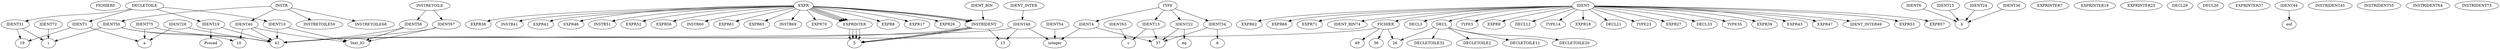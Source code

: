 // Arbre
digraph {
	FICHIER0 [label=FICHIER0]
	36 [label=36]
	FICHIER -> 36
	49 [label=49]
	FICHIER -> 49
	41 [label=41]
	FICHIER -> 41
	26 [label=26]
	FICHIER -> 26
	IDENT1 [label=IDENT1]
	IDENT -> FICHIER
	a [label=a]
	IDENT1 -> a
	19 [label=19]
	IDENT1 -> 19
	DECLETOILE2 [label=DECLETOILE2]
	DECLETOILE -> IDENT1
	DECL3 [label=DECL3]
	DECL -> DECLETOILE2
	IDENT4 [label=IDENT4]
	IDENT -> DECL3
	integer [label=integer]
	IDENT4 -> integer
	37 [label=37]
	IDENT4 -> 37
	TYPE5 [label=TYPE5]
	TYPE -> IDENT4
	IDENT6 [label=IDENT6]
	IDENT -> TYPE5
	b [label=b]
	IDENT6 -> b
	EXPRINTER7 [label=EXPRINTER7]
	5 [label=5]
	EXPRINTER -> 5
	EXPR8 [label=EXPR8]
	EXPR -> EXPRINTER
	EXPR9 [label=EXPR9]
	EXPR -> EXPR8
	IDENT10 [label=IDENT10]
	IDENT -> EXPR9
	Text_IO [label=Text_IO]
	IDENT10 -> Text_IO
	41 [label=41]
	IDENT10 -> 41
	DECLETOILE11 [label=DECLETOILE11]
	DECLETOILE -> IDENT10
	DECL12 [label=DECL12]
	DECL -> DECLETOILE11
	IDENT13 [label=IDENT13]
	IDENT -> DECL12
	c [label=c]
	IDENT13 -> c
	37 [label=37]
	IDENT13 -> 37
	TYPE14 [label=TYPE14]
	TYPE -> IDENT13
	IDENT15 [label=IDENT15]
	IDENT -> TYPE14
	b [label=b]
	IDENT15 -> b
	EXPRINTER16 [label=EXPRINTER16]
	5 [label=5]
	EXPRINTER -> 5
	EXPR17 [label=EXPR17]
	EXPR -> EXPRINTER
	EXPR18 [label=EXPR18]
	EXPR -> EXPR17
	IDENT19 [label=IDENT19]
	IDENT -> EXPR18
	Proced [label=Proced]
	IDENT19 -> Proced
	41 [label=41]
	IDENT19 -> 41
	DECLETOILE20 [label=DECLETOILE20]
	DECLETOILE -> IDENT19
	DECL21 [label=DECL21]
	DECL -> DECLETOILE20
	IDENT22 [label=IDENT22]
	IDENT -> DECL21
	eq [label=eq]
	IDENT22 -> eq
	37 [label=37]
	IDENT22 -> 37
	TYPE23 [label=TYPE23]
	TYPE -> IDENT22
	IDENT24 [label=IDENT24]
	IDENT -> TYPE23
	b [label=b]
	IDENT24 -> b
	EXPRINTER25 [label=EXPRINTER25]
	5 [label=5]
	EXPRINTER -> 5
	EXPR26 [label=EXPR26]
	EXPR -> EXPRINTER
	EXPR27 [label=EXPR27]
	EXPR -> EXPR26
	IDENT28 [label=IDENT28]
	IDENT -> EXPR27
	a [label=a]
	IDENT28 -> a
	41 [label=41]
	IDENT28 -> 41
	DECL29 [label=DECL29]
	DECL30 [label=DECL30]
	26 [label=26]
	DECL -> 26
	IDENT31 [label=IDENT31]
	IDENT -> DECL
	i [label=i]
	IDENT31 -> i
	19 [label=19]
	IDENT31 -> 19
	DECLETOILE32 [label=DECLETOILE32]
	DECLETOILE -> IDENT31
	DECL33 [label=DECL33]
	DECL -> DECLETOILE32
	IDENT34 [label=IDENT34]
	IDENT -> DECL33
	d [label=d]
	IDENT34 -> d
	37 [label=37]
	IDENT34 -> 37
	TYPE35 [label=TYPE35]
	TYPE -> IDENT34
	IDENT36 [label=IDENT36]
	IDENT -> TYPE35
	b [label=b]
	IDENT36 -> b
	EXPRINTER37 [label=EXPRINTER37]
	5 [label=5]
	EXPRINTER -> 5
	EXPR38 [label=EXPR38]
	EXPR -> EXPRINTER
	EXPR39 [label=EXPR39]
	EXPR -> EXPR38
	IDENT40 [label=IDENT40]
	IDENT -> EXPR39
	Text_IO [label=Text_IO]
	IDENT40 -> Text_IO
	41 [label=41]
	IDENT40 -> 41
	10 [label=10]
	IDENT40 -> 10
	INSTR41 [label=INSTR41]
	INSTR -> IDENT40
	EXPR42 [label=EXPR42]
	EXPR -> INSTR41
	EXPR43 [label=EXPR43]
	EXPR -> EXPR42
	IDENT44 [label=IDENT44]
	IDENT -> EXPR43
	eof [label=eof]
	IDENT44 -> eof
	INSTRIDENT45 [label=INSTRIDENT45]
	5 [label=5]
	INSTRIDENT -> 5
	EXPR46 [label=EXPR46]
	EXPR -> INSTRIDENT
	EXPR47 [label=EXPR47]
	EXPR -> EXPR46
	IDENT48 [label=IDENT48]
	IDENT -> EXPR47
	integer [label=integer]
	IDENT48 -> integer
	41 [label=41]
	IDENT48 -> 41
	13 [label=13]
	IDENT48 -> 13
	IDENT_INTER49 [label=IDENT_INTER49]
	IDENT_INTER -> IDENT48
	IDENT50 [label=IDENT50]
	IDENT -> IDENT_INTER49
	i [label=i]
	IDENT50 -> i
	41 [label=41]
	IDENT50 -> 41
	10 [label=10]
	IDENT50 -> 10
	INSTR51 [label=INSTR51]
	INSTR -> IDENT50
	EXPR52 [label=EXPR52]
	EXPR -> INSTR51
	EXPR53 [label=EXPR53]
	EXPR -> EXPR52
	IDENT54 [label=IDENT54]
	IDENT -> EXPR53
	integer [label=integer]
	IDENT54 -> integer
	INSTRIDENT55 [label=INSTRIDENT55]
	5 [label=5]
	INSTRIDENT -> 5
	EXPR56 [label=EXPR56]
	EXPR -> INSTRIDENT
	EXPR57 [label=EXPR57]
	EXPR -> EXPR56
	IDENT58 [label=IDENT58]
	IDENT -> EXPR57
	Text_IO [label=Text_IO]
	IDENT58 -> Text_IO
	41 [label=41]
	IDENT58 -> 41
	INSTRETOILE59 [label=INSTRETOILE59]
	INSTRETOILE -> IDENT58
	INSTR60 [label=INSTR60]
	INSTR -> INSTRETOILE59
	EXPR61 [label=EXPR61]
	EXPR -> INSTR60
	EXPR62 [label=EXPR62]
	EXPR -> EXPR61
	IDENT63 [label=IDENT63]
	IDENT -> EXPR62
	c [label=c]
	IDENT63 -> c
	INSTRIDENT64 [label=INSTRIDENT64]
	5 [label=5]
	INSTRIDENT -> 5
	EXPR65 [label=EXPR65]
	EXPR -> INSTRIDENT
	EXPR66 [label=EXPR66]
	EXPR -> EXPR65
	IDENT67 [label=IDENT67]
	IDENT -> EXPR66
	Text_IO [label=Text_IO]
	IDENT67 -> Text_IO
	41 [label=41]
	IDENT67 -> 41
	INSTRETOILE68 [label=INSTRETOILE68]
	INSTRETOILE -> IDENT67
	INSTR69 [label=INSTR69]
	INSTR -> INSTRETOILE68
	EXPR70 [label=EXPR70]
	EXPR -> INSTR69
	EXPR71 [label=EXPR71]
	EXPR -> EXPR70
	IDENT72 [label=IDENT72]
	IDENT -> EXPR71
	i [label=i]
	IDENT72 -> i
	INSTRIDENT73 [label=INSTRIDENT73]
	41 [label=41]
	INSTRIDENT -> 41
	13 [label=13]
	INSTRIDENT -> 13
	IDENT_BIN74 [label=IDENT_BIN74]
	IDENT_BIN -> INSTRIDENT
	IDENT75 [label=IDENT75]
	IDENT -> IDENT_BIN74
	a [label=a]
	IDENT75 -> a
	41 [label=41]
	IDENT75 -> 41
}
